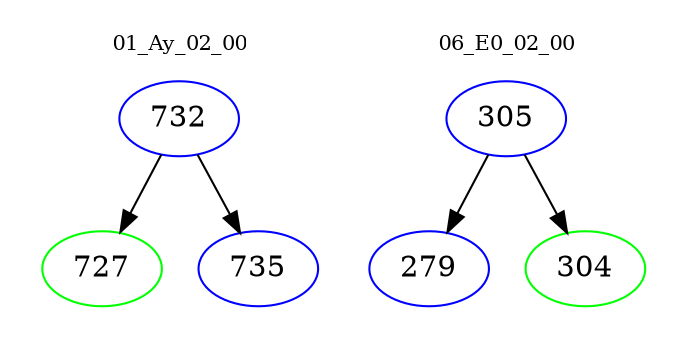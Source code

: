 digraph{
subgraph cluster_0 {
color = white
label = "01_Ay_02_00";
fontsize=10;
T0_732 [label="732", color="blue"]
T0_732 -> T0_727 [color="black"]
T0_727 [label="727", color="green"]
T0_732 -> T0_735 [color="black"]
T0_735 [label="735", color="blue"]
}
subgraph cluster_1 {
color = white
label = "06_E0_02_00";
fontsize=10;
T1_305 [label="305", color="blue"]
T1_305 -> T1_279 [color="black"]
T1_279 [label="279", color="blue"]
T1_305 -> T1_304 [color="black"]
T1_304 [label="304", color="green"]
}
}
